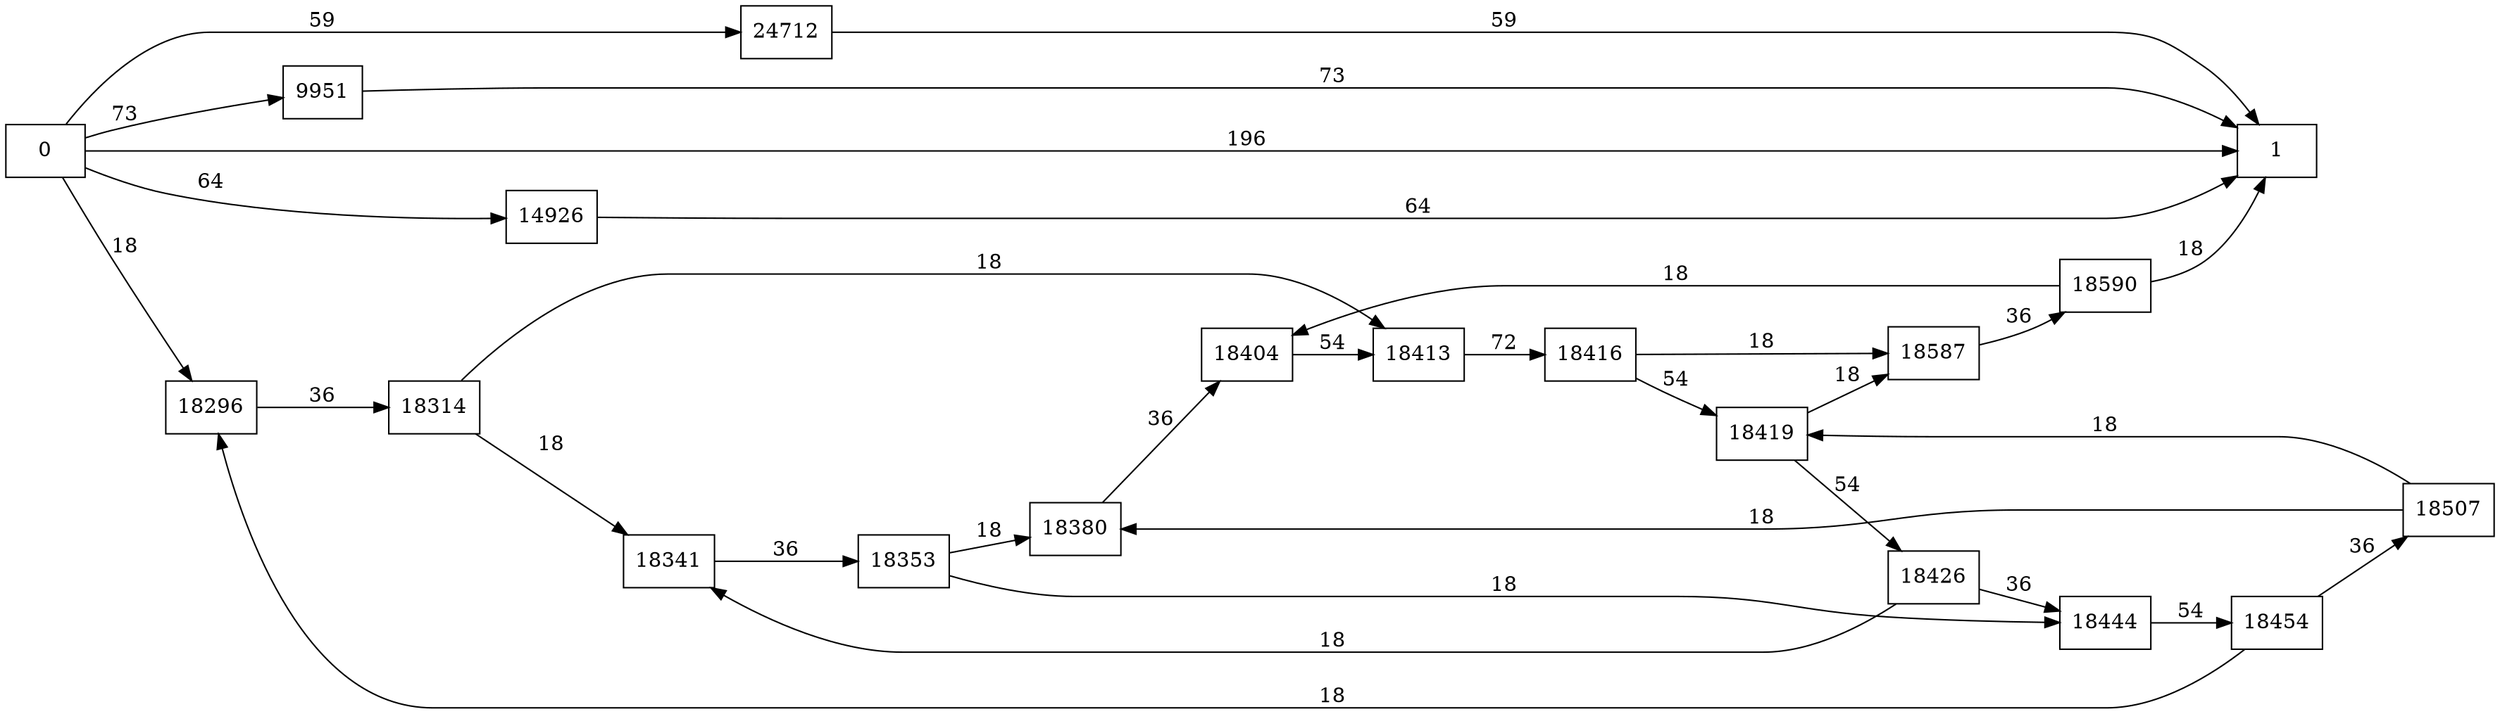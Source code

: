 digraph {
	graph [rankdir=LR]
	node [shape=rectangle]
	9951 -> 1 [label=73]
	14926 -> 1 [label=64]
	18296 -> 18314 [label=36]
	18314 -> 18341 [label=18]
	18314 -> 18413 [label=18]
	18341 -> 18353 [label=36]
	18353 -> 18380 [label=18]
	18353 -> 18444 [label=18]
	18380 -> 18404 [label=36]
	18404 -> 18413 [label=54]
	18413 -> 18416 [label=72]
	18416 -> 18419 [label=54]
	18416 -> 18587 [label=18]
	18419 -> 18426 [label=54]
	18419 -> 18587 [label=18]
	18426 -> 18341 [label=18]
	18426 -> 18444 [label=36]
	18444 -> 18454 [label=54]
	18454 -> 18507 [label=36]
	18454 -> 18296 [label=18]
	18507 -> 18380 [label=18]
	18507 -> 18419 [label=18]
	18587 -> 18590 [label=36]
	18590 -> 18404 [label=18]
	18590 -> 1 [label=18]
	24712 -> 1 [label=59]
	0 -> 1 [label=196]
	0 -> 9951 [label=73]
	0 -> 14926 [label=64]
	0 -> 18296 [label=18]
	0 -> 24712 [label=59]
}
